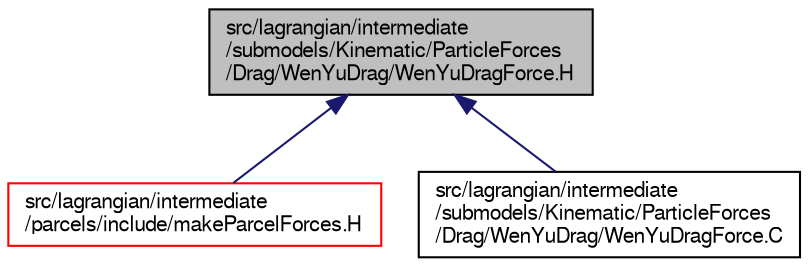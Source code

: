 digraph "src/lagrangian/intermediate/submodels/Kinematic/ParticleForces/Drag/WenYuDrag/WenYuDragForce.H"
{
  bgcolor="transparent";
  edge [fontname="FreeSans",fontsize="10",labelfontname="FreeSans",labelfontsize="10"];
  node [fontname="FreeSans",fontsize="10",shape=record];
  Node272 [label="src/lagrangian/intermediate\l/submodels/Kinematic/ParticleForces\l/Drag/WenYuDrag/WenYuDragForce.H",height=0.2,width=0.4,color="black", fillcolor="grey75", style="filled", fontcolor="black"];
  Node272 -> Node273 [dir="back",color="midnightblue",fontsize="10",style="solid",fontname="FreeSans"];
  Node273 [label="src/lagrangian/intermediate\l/parcels/include/makeParcelForces.H",height=0.2,width=0.4,color="red",URL="$a05342.html"];
  Node272 -> Node277 [dir="back",color="midnightblue",fontsize="10",style="solid",fontname="FreeSans"];
  Node277 [label="src/lagrangian/intermediate\l/submodels/Kinematic/ParticleForces\l/Drag/WenYuDrag/WenYuDragForce.C",height=0.2,width=0.4,color="black",URL="$a05831.html"];
}
